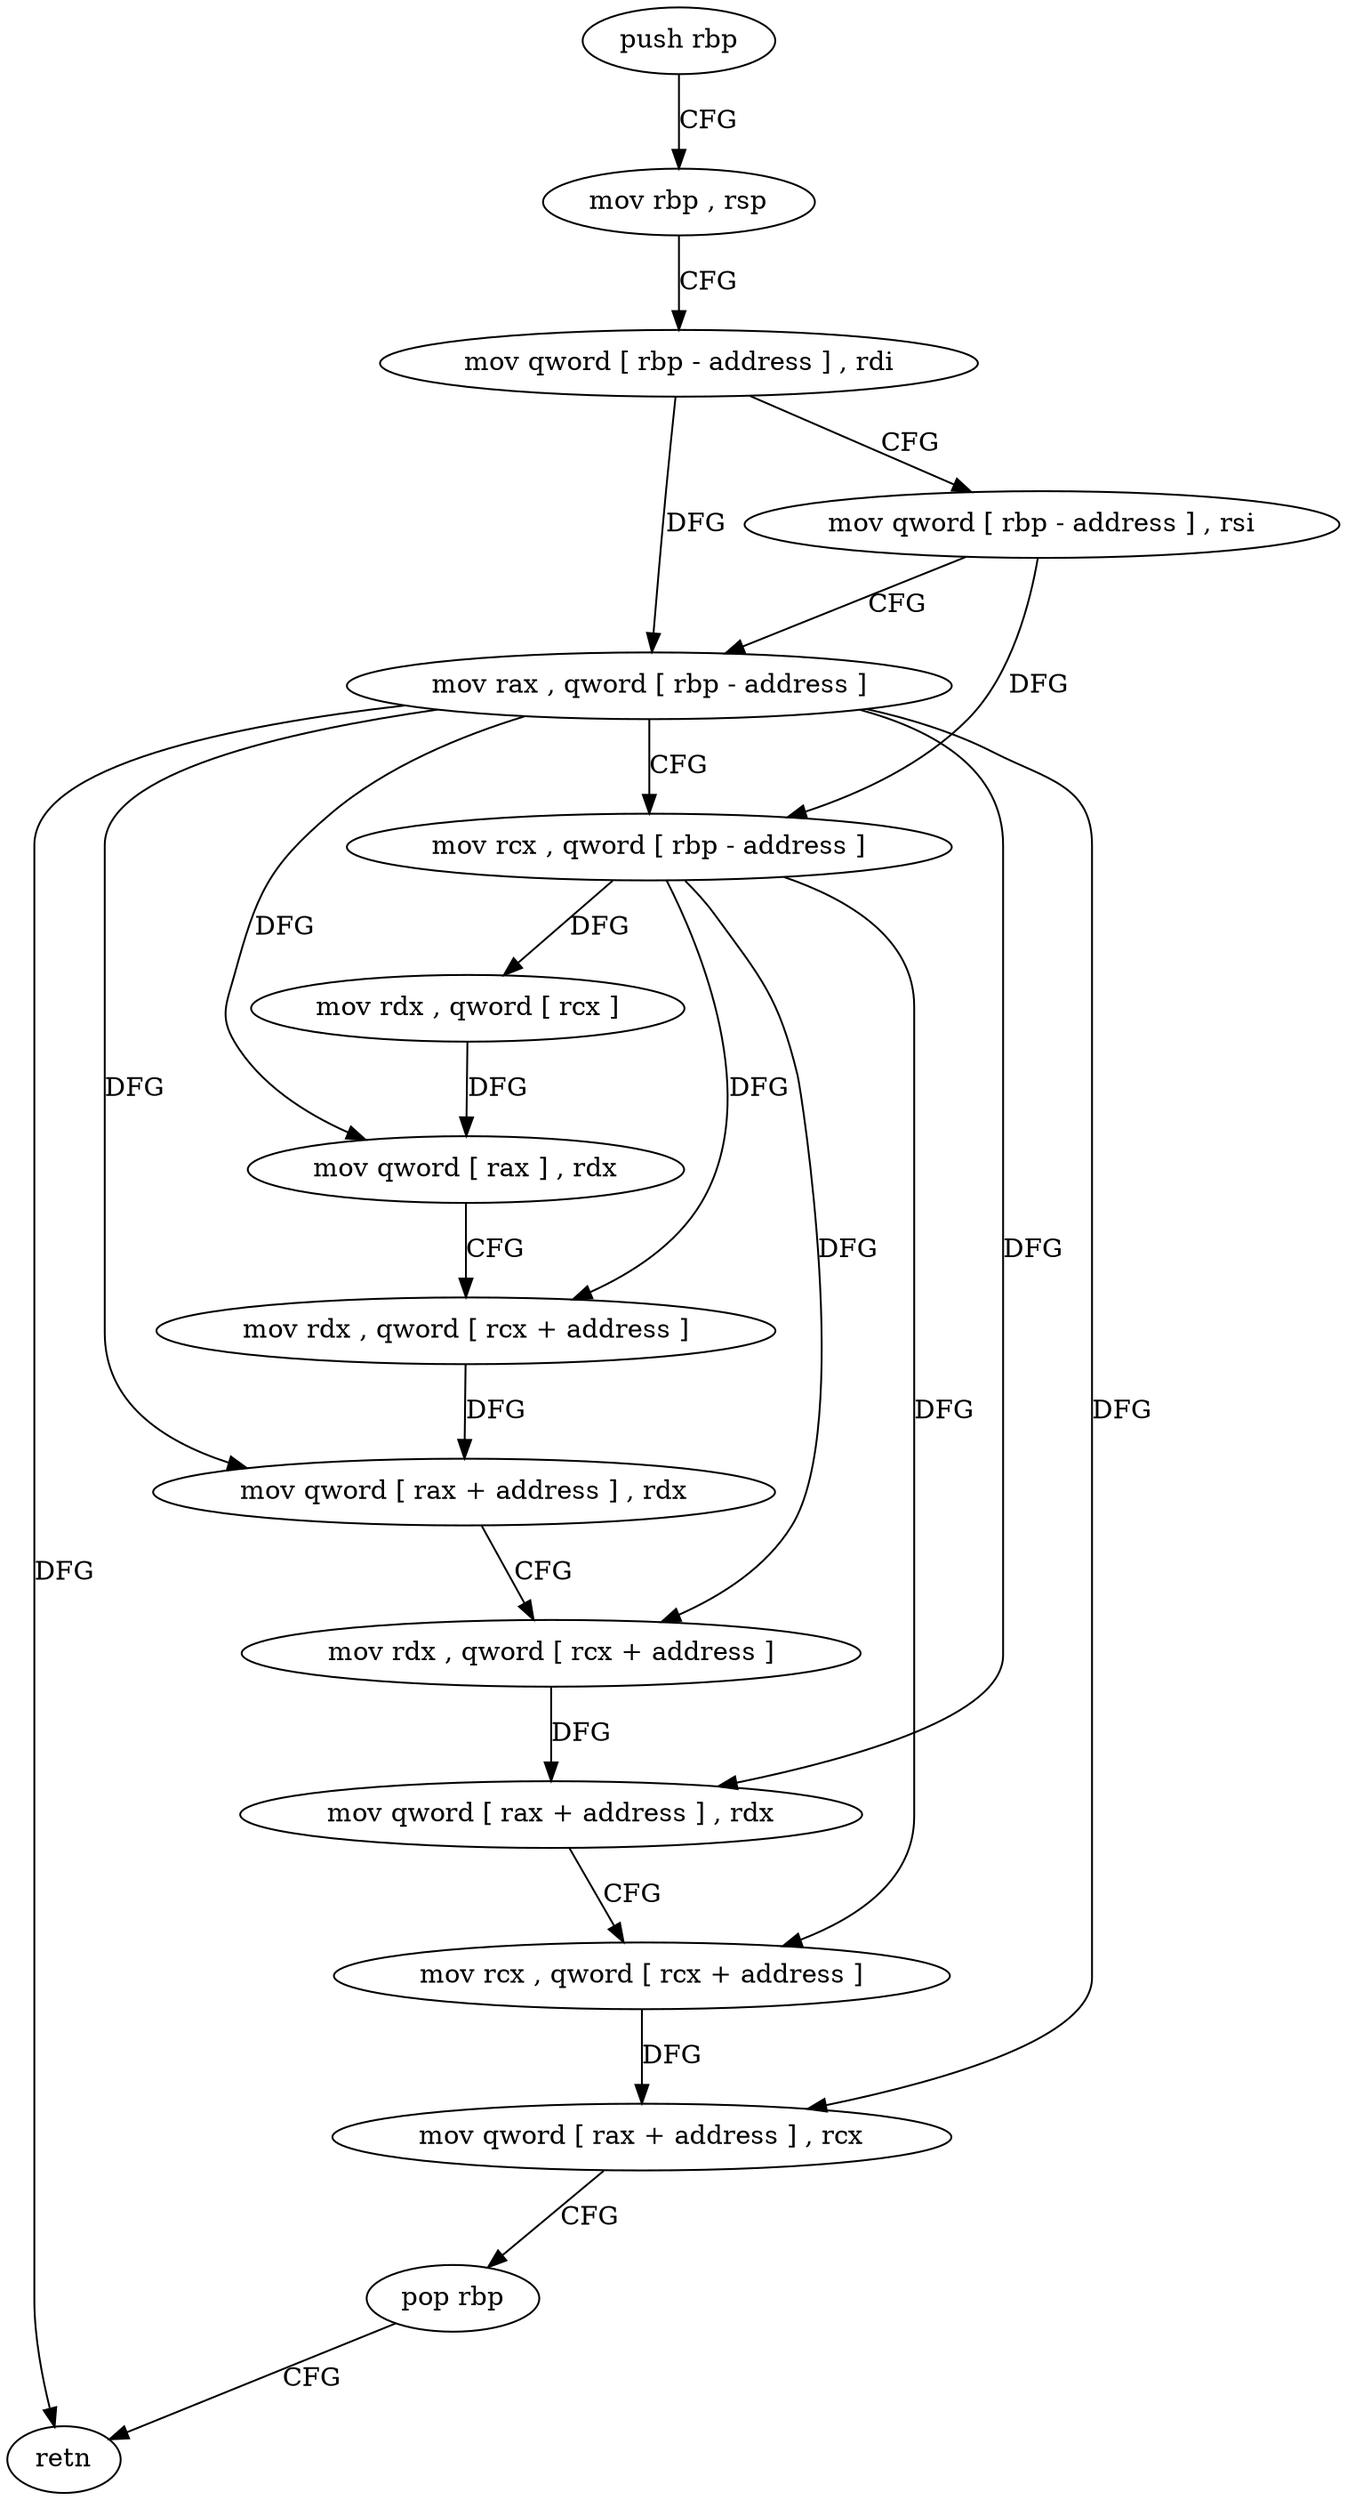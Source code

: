 digraph "func" {
"4312624" [label = "push rbp" ]
"4312625" [label = "mov rbp , rsp" ]
"4312628" [label = "mov qword [ rbp - address ] , rdi" ]
"4312632" [label = "mov qword [ rbp - address ] , rsi" ]
"4312636" [label = "mov rax , qword [ rbp - address ]" ]
"4312640" [label = "mov rcx , qword [ rbp - address ]" ]
"4312644" [label = "mov rdx , qword [ rcx ]" ]
"4312647" [label = "mov qword [ rax ] , rdx" ]
"4312650" [label = "mov rdx , qword [ rcx + address ]" ]
"4312654" [label = "mov qword [ rax + address ] , rdx" ]
"4312658" [label = "mov rdx , qword [ rcx + address ]" ]
"4312662" [label = "mov qword [ rax + address ] , rdx" ]
"4312666" [label = "mov rcx , qword [ rcx + address ]" ]
"4312670" [label = "mov qword [ rax + address ] , rcx" ]
"4312674" [label = "pop rbp" ]
"4312675" [label = "retn" ]
"4312624" -> "4312625" [ label = "CFG" ]
"4312625" -> "4312628" [ label = "CFG" ]
"4312628" -> "4312632" [ label = "CFG" ]
"4312628" -> "4312636" [ label = "DFG" ]
"4312632" -> "4312636" [ label = "CFG" ]
"4312632" -> "4312640" [ label = "DFG" ]
"4312636" -> "4312640" [ label = "CFG" ]
"4312636" -> "4312647" [ label = "DFG" ]
"4312636" -> "4312654" [ label = "DFG" ]
"4312636" -> "4312662" [ label = "DFG" ]
"4312636" -> "4312670" [ label = "DFG" ]
"4312636" -> "4312675" [ label = "DFG" ]
"4312640" -> "4312644" [ label = "DFG" ]
"4312640" -> "4312650" [ label = "DFG" ]
"4312640" -> "4312658" [ label = "DFG" ]
"4312640" -> "4312666" [ label = "DFG" ]
"4312644" -> "4312647" [ label = "DFG" ]
"4312647" -> "4312650" [ label = "CFG" ]
"4312650" -> "4312654" [ label = "DFG" ]
"4312654" -> "4312658" [ label = "CFG" ]
"4312658" -> "4312662" [ label = "DFG" ]
"4312662" -> "4312666" [ label = "CFG" ]
"4312666" -> "4312670" [ label = "DFG" ]
"4312670" -> "4312674" [ label = "CFG" ]
"4312674" -> "4312675" [ label = "CFG" ]
}
